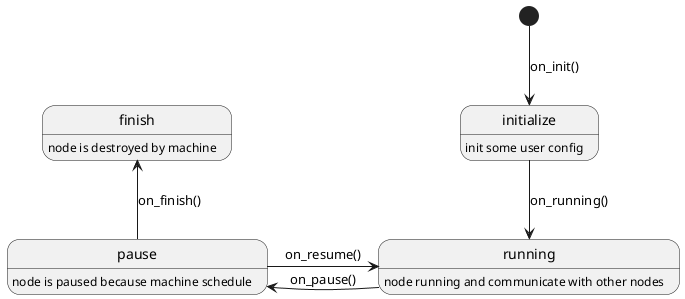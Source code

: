 @startuml

[*] --> initialize : on_init()
initialize : init some user config
running : node running and communicate with other nodes
pause : node is paused because machine schedule
finish : node is destroyed by machine
initialize -down-> running : on_running()
running -> pause : on_pause()
pause -> running : on_resume()
pause -up-> finish : on_finish()
@enduml

